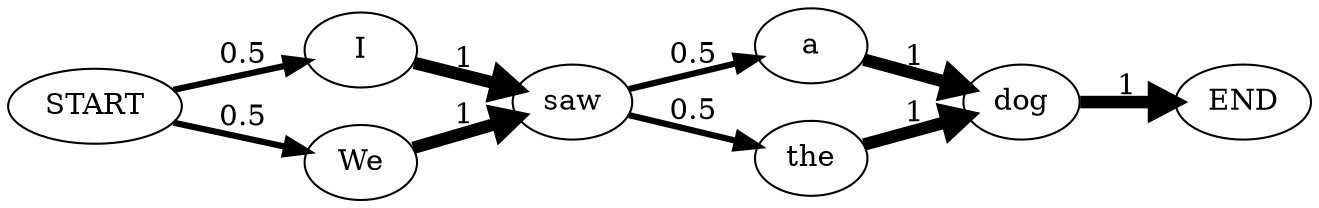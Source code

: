 digraph {
rankdir=LR;
	a -> dog [penwidth=6, label=1];
	dog -> END [penwidth=6, label=1];
	I -> saw [penwidth=6, label=1];
	saw -> a [penwidth=3, label=0.5];
	saw -> the [penwidth=3, label=0.5];
	START -> I [penwidth=3, label=0.5];
	START -> We [penwidth=3, label=0.5];
	the -> dog [penwidth=6, label=1];
	We -> saw [penwidth=6, label=1];
}